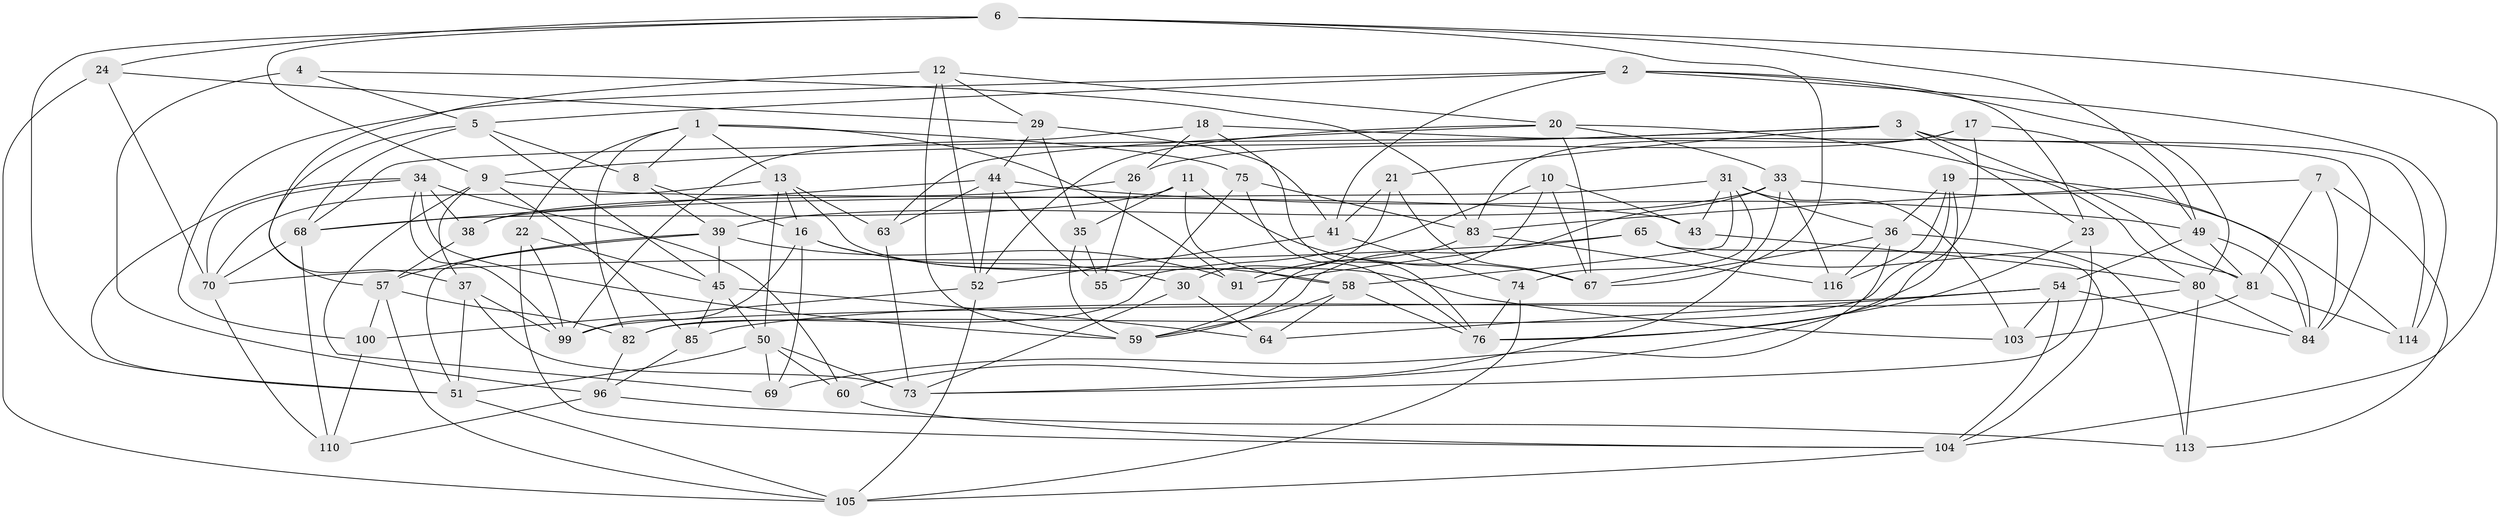 // original degree distribution, {4: 1.0}
// Generated by graph-tools (version 1.1) at 2025/42/03/06/25 10:42:24]
// undirected, 75 vertices, 189 edges
graph export_dot {
graph [start="1"]
  node [color=gray90,style=filled];
  1 [super="+15"];
  2 [super="+14"];
  3 [super="+66"];
  4;
  5 [super="+25"];
  6 [super="+53"];
  7;
  8;
  9 [super="+87"];
  10;
  11;
  12 [super="+94"];
  13 [super="+27"];
  16 [super="+92"];
  17;
  18;
  19 [super="+46"];
  20 [super="+28"];
  21;
  22;
  23;
  24;
  26;
  29 [super="+40"];
  30;
  31 [super="+32"];
  33 [super="+102"];
  34 [super="+47"];
  35;
  36 [super="+78"];
  37 [super="+106"];
  38;
  39 [super="+77"];
  41 [super="+42"];
  43;
  44 [super="+117"];
  45 [super="+48"];
  49 [super="+62"];
  50 [super="+95"];
  51 [super="+56"];
  52 [super="+61"];
  54 [super="+86"];
  55;
  57 [super="+88"];
  58 [super="+71"];
  59 [super="+72"];
  60;
  63;
  64;
  65;
  67 [super="+90"];
  68 [super="+112"];
  69;
  70 [super="+79"];
  73 [super="+107"];
  74;
  75;
  76 [super="+97"];
  80 [super="+93"];
  81 [super="+89"];
  82 [super="+111"];
  83 [super="+118"];
  84 [super="+101"];
  85;
  91;
  96 [super="+98"];
  99 [super="+109"];
  100;
  103;
  104 [super="+115"];
  105 [super="+108"];
  110;
  113;
  114;
  116;
  1 -- 91;
  1 -- 22;
  1 -- 75;
  1 -- 8;
  1 -- 82;
  1 -- 13;
  2 -- 5;
  2 -- 100;
  2 -- 41;
  2 -- 80;
  2 -- 114;
  2 -- 23;
  3 -- 9;
  3 -- 114;
  3 -- 21;
  3 -- 23;
  3 -- 81;
  3 -- 68;
  4 -- 83;
  4 -- 96 [weight=2];
  4 -- 5;
  5 -- 45;
  5 -- 8;
  5 -- 57;
  5 -- 68;
  6 -- 9;
  6 -- 51;
  6 -- 67;
  6 -- 24;
  6 -- 49;
  6 -- 104;
  7 -- 81;
  7 -- 83;
  7 -- 113;
  7 -- 84;
  8 -- 16;
  8 -- 39;
  9 -- 37;
  9 -- 43;
  9 -- 85;
  9 -- 69;
  10 -- 59;
  10 -- 67;
  10 -- 43;
  10 -- 55;
  11 -- 35;
  11 -- 68;
  11 -- 58;
  11 -- 67;
  12 -- 37 [weight=2];
  12 -- 29;
  12 -- 20;
  12 -- 52;
  12 -- 59;
  13 -- 63;
  13 -- 16;
  13 -- 103;
  13 -- 70;
  13 -- 50;
  16 -- 58;
  16 -- 99;
  16 -- 69;
  16 -- 30;
  17 -- 26;
  17 -- 76;
  17 -- 49;
  17 -- 83;
  18 -- 26;
  18 -- 76;
  18 -- 84;
  18 -- 99;
  19 -- 84;
  19 -- 116;
  19 -- 36;
  19 -- 73;
  19 -- 82 [weight=2];
  20 -- 63;
  20 -- 80;
  20 -- 33;
  20 -- 67;
  20 -- 52;
  21 -- 67;
  21 -- 30;
  21 -- 41;
  22 -- 104;
  22 -- 99;
  22 -- 45;
  23 -- 76;
  23 -- 73;
  24 -- 105;
  24 -- 70;
  24 -- 29;
  26 -- 55;
  26 -- 38;
  29 -- 44;
  29 -- 35;
  29 -- 41 [weight=2];
  30 -- 64;
  30 -- 73;
  31 -- 43;
  31 -- 38;
  31 -- 36;
  31 -- 74;
  31 -- 58;
  31 -- 103;
  33 -- 114;
  33 -- 60;
  33 -- 59;
  33 -- 116;
  33 -- 39;
  34 -- 38;
  34 -- 60;
  34 -- 51;
  34 -- 99;
  34 -- 70;
  34 -- 59;
  35 -- 55;
  35 -- 59;
  36 -- 67;
  36 -- 69;
  36 -- 116;
  36 -- 113;
  37 -- 51;
  37 -- 99;
  37 -- 73;
  38 -- 57;
  39 -- 57;
  39 -- 45;
  39 -- 91;
  39 -- 51;
  41 -- 52;
  41 -- 74;
  43 -- 80;
  44 -- 68;
  44 -- 55;
  44 -- 63;
  44 -- 49;
  44 -- 52;
  45 -- 50;
  45 -- 64;
  45 -- 85;
  49 -- 54;
  49 -- 84;
  49 -- 81;
  50 -- 69;
  50 -- 51;
  50 -- 60;
  50 -- 73;
  51 -- 105;
  52 -- 100;
  52 -- 105;
  54 -- 84;
  54 -- 103;
  54 -- 64;
  54 -- 99;
  54 -- 104;
  57 -- 100;
  57 -- 105;
  57 -- 82;
  58 -- 64;
  58 -- 76;
  58 -- 59;
  60 -- 104;
  63 -- 73;
  65 -- 91;
  65 -- 104;
  65 -- 81;
  65 -- 70;
  68 -- 70;
  68 -- 110;
  70 -- 110;
  74 -- 76;
  74 -- 105;
  75 -- 82;
  75 -- 76;
  75 -- 83;
  80 -- 113;
  80 -- 84;
  80 -- 85;
  81 -- 103;
  81 -- 114;
  82 -- 96;
  83 -- 116;
  83 -- 91;
  85 -- 96;
  96 -- 113;
  96 -- 110;
  100 -- 110;
  104 -- 105;
}
